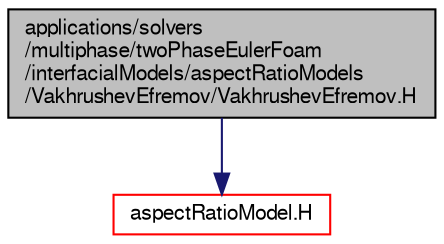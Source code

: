 digraph "applications/solvers/multiphase/twoPhaseEulerFoam/interfacialModels/aspectRatioModels/VakhrushevEfremov/VakhrushevEfremov.H"
{
  bgcolor="transparent";
  edge [fontname="FreeSans",fontsize="10",labelfontname="FreeSans",labelfontsize="10"];
  node [fontname="FreeSans",fontsize="10",shape=record];
  Node1 [label="applications/solvers\l/multiphase/twoPhaseEulerFoam\l/interfacialModels/aspectRatioModels\l/VakhrushevEfremov/VakhrushevEfremov.H",height=0.2,width=0.4,color="black", fillcolor="grey75", style="filled" fontcolor="black"];
  Node1 -> Node2 [color="midnightblue",fontsize="10",style="solid",fontname="FreeSans"];
  Node2 [label="aspectRatioModel.H",height=0.2,width=0.4,color="red",URL="$a03321.html"];
}
